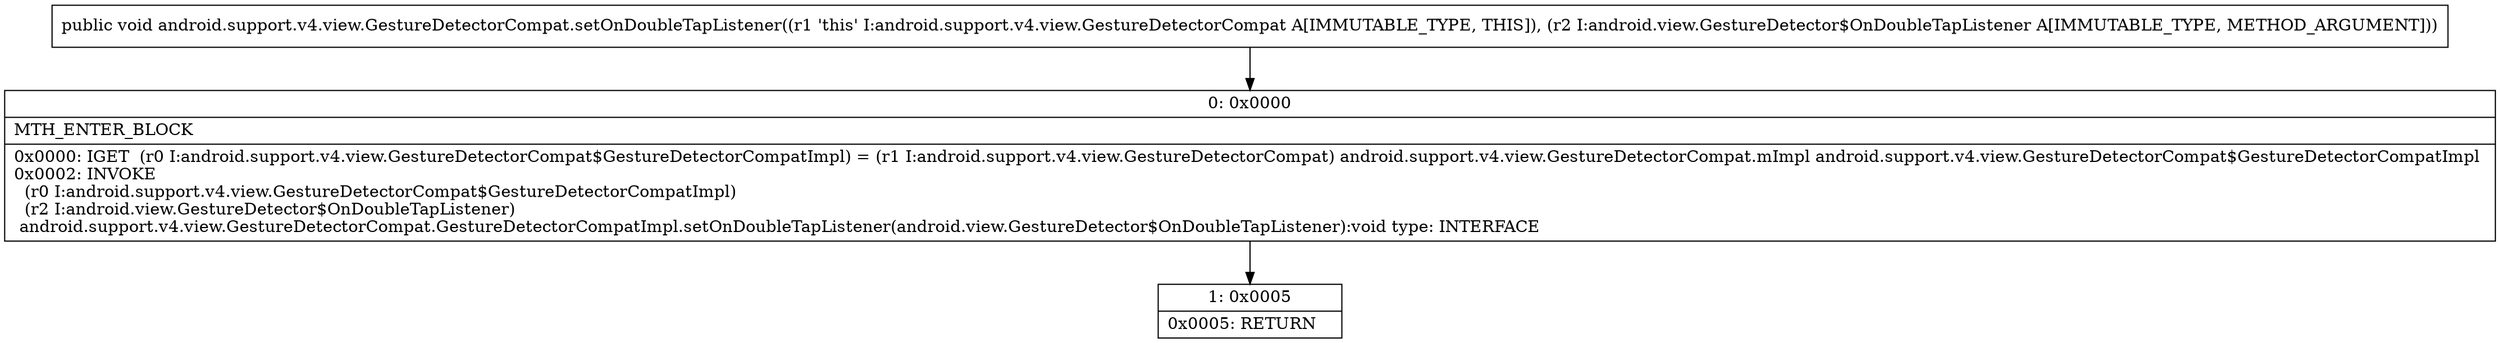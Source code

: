 digraph "CFG forandroid.support.v4.view.GestureDetectorCompat.setOnDoubleTapListener(Landroid\/view\/GestureDetector$OnDoubleTapListener;)V" {
Node_0 [shape=record,label="{0\:\ 0x0000|MTH_ENTER_BLOCK\l|0x0000: IGET  (r0 I:android.support.v4.view.GestureDetectorCompat$GestureDetectorCompatImpl) = (r1 I:android.support.v4.view.GestureDetectorCompat) android.support.v4.view.GestureDetectorCompat.mImpl android.support.v4.view.GestureDetectorCompat$GestureDetectorCompatImpl \l0x0002: INVOKE  \l  (r0 I:android.support.v4.view.GestureDetectorCompat$GestureDetectorCompatImpl)\l  (r2 I:android.view.GestureDetector$OnDoubleTapListener)\l android.support.v4.view.GestureDetectorCompat.GestureDetectorCompatImpl.setOnDoubleTapListener(android.view.GestureDetector$OnDoubleTapListener):void type: INTERFACE \l}"];
Node_1 [shape=record,label="{1\:\ 0x0005|0x0005: RETURN   \l}"];
MethodNode[shape=record,label="{public void android.support.v4.view.GestureDetectorCompat.setOnDoubleTapListener((r1 'this' I:android.support.v4.view.GestureDetectorCompat A[IMMUTABLE_TYPE, THIS]), (r2 I:android.view.GestureDetector$OnDoubleTapListener A[IMMUTABLE_TYPE, METHOD_ARGUMENT])) }"];
MethodNode -> Node_0;
Node_0 -> Node_1;
}

